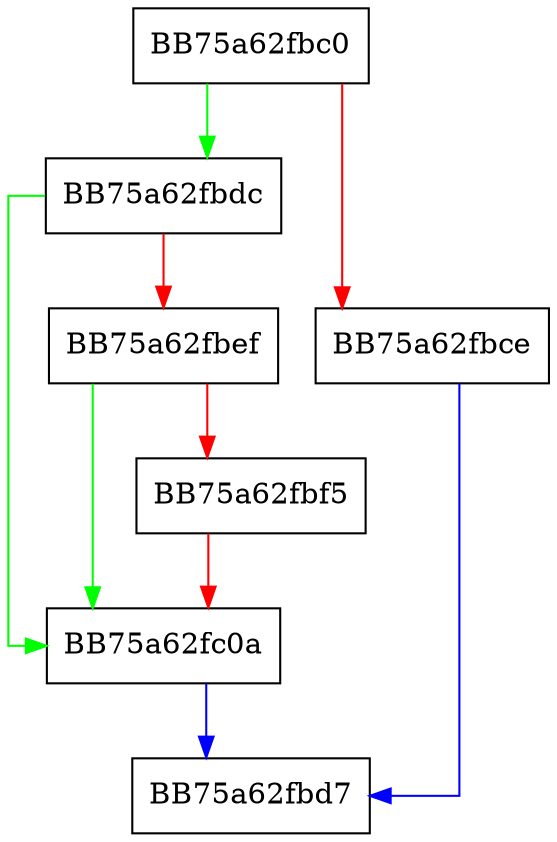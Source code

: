 digraph OidElement {
  node [shape="box"];
  graph [splines=ortho];
  BB75a62fbc0 -> BB75a62fbdc [color="green"];
  BB75a62fbc0 -> BB75a62fbce [color="red"];
  BB75a62fbce -> BB75a62fbd7 [color="blue"];
  BB75a62fbdc -> BB75a62fc0a [color="green"];
  BB75a62fbdc -> BB75a62fbef [color="red"];
  BB75a62fbef -> BB75a62fc0a [color="green"];
  BB75a62fbef -> BB75a62fbf5 [color="red"];
  BB75a62fbf5 -> BB75a62fc0a [color="red"];
  BB75a62fc0a -> BB75a62fbd7 [color="blue"];
}
